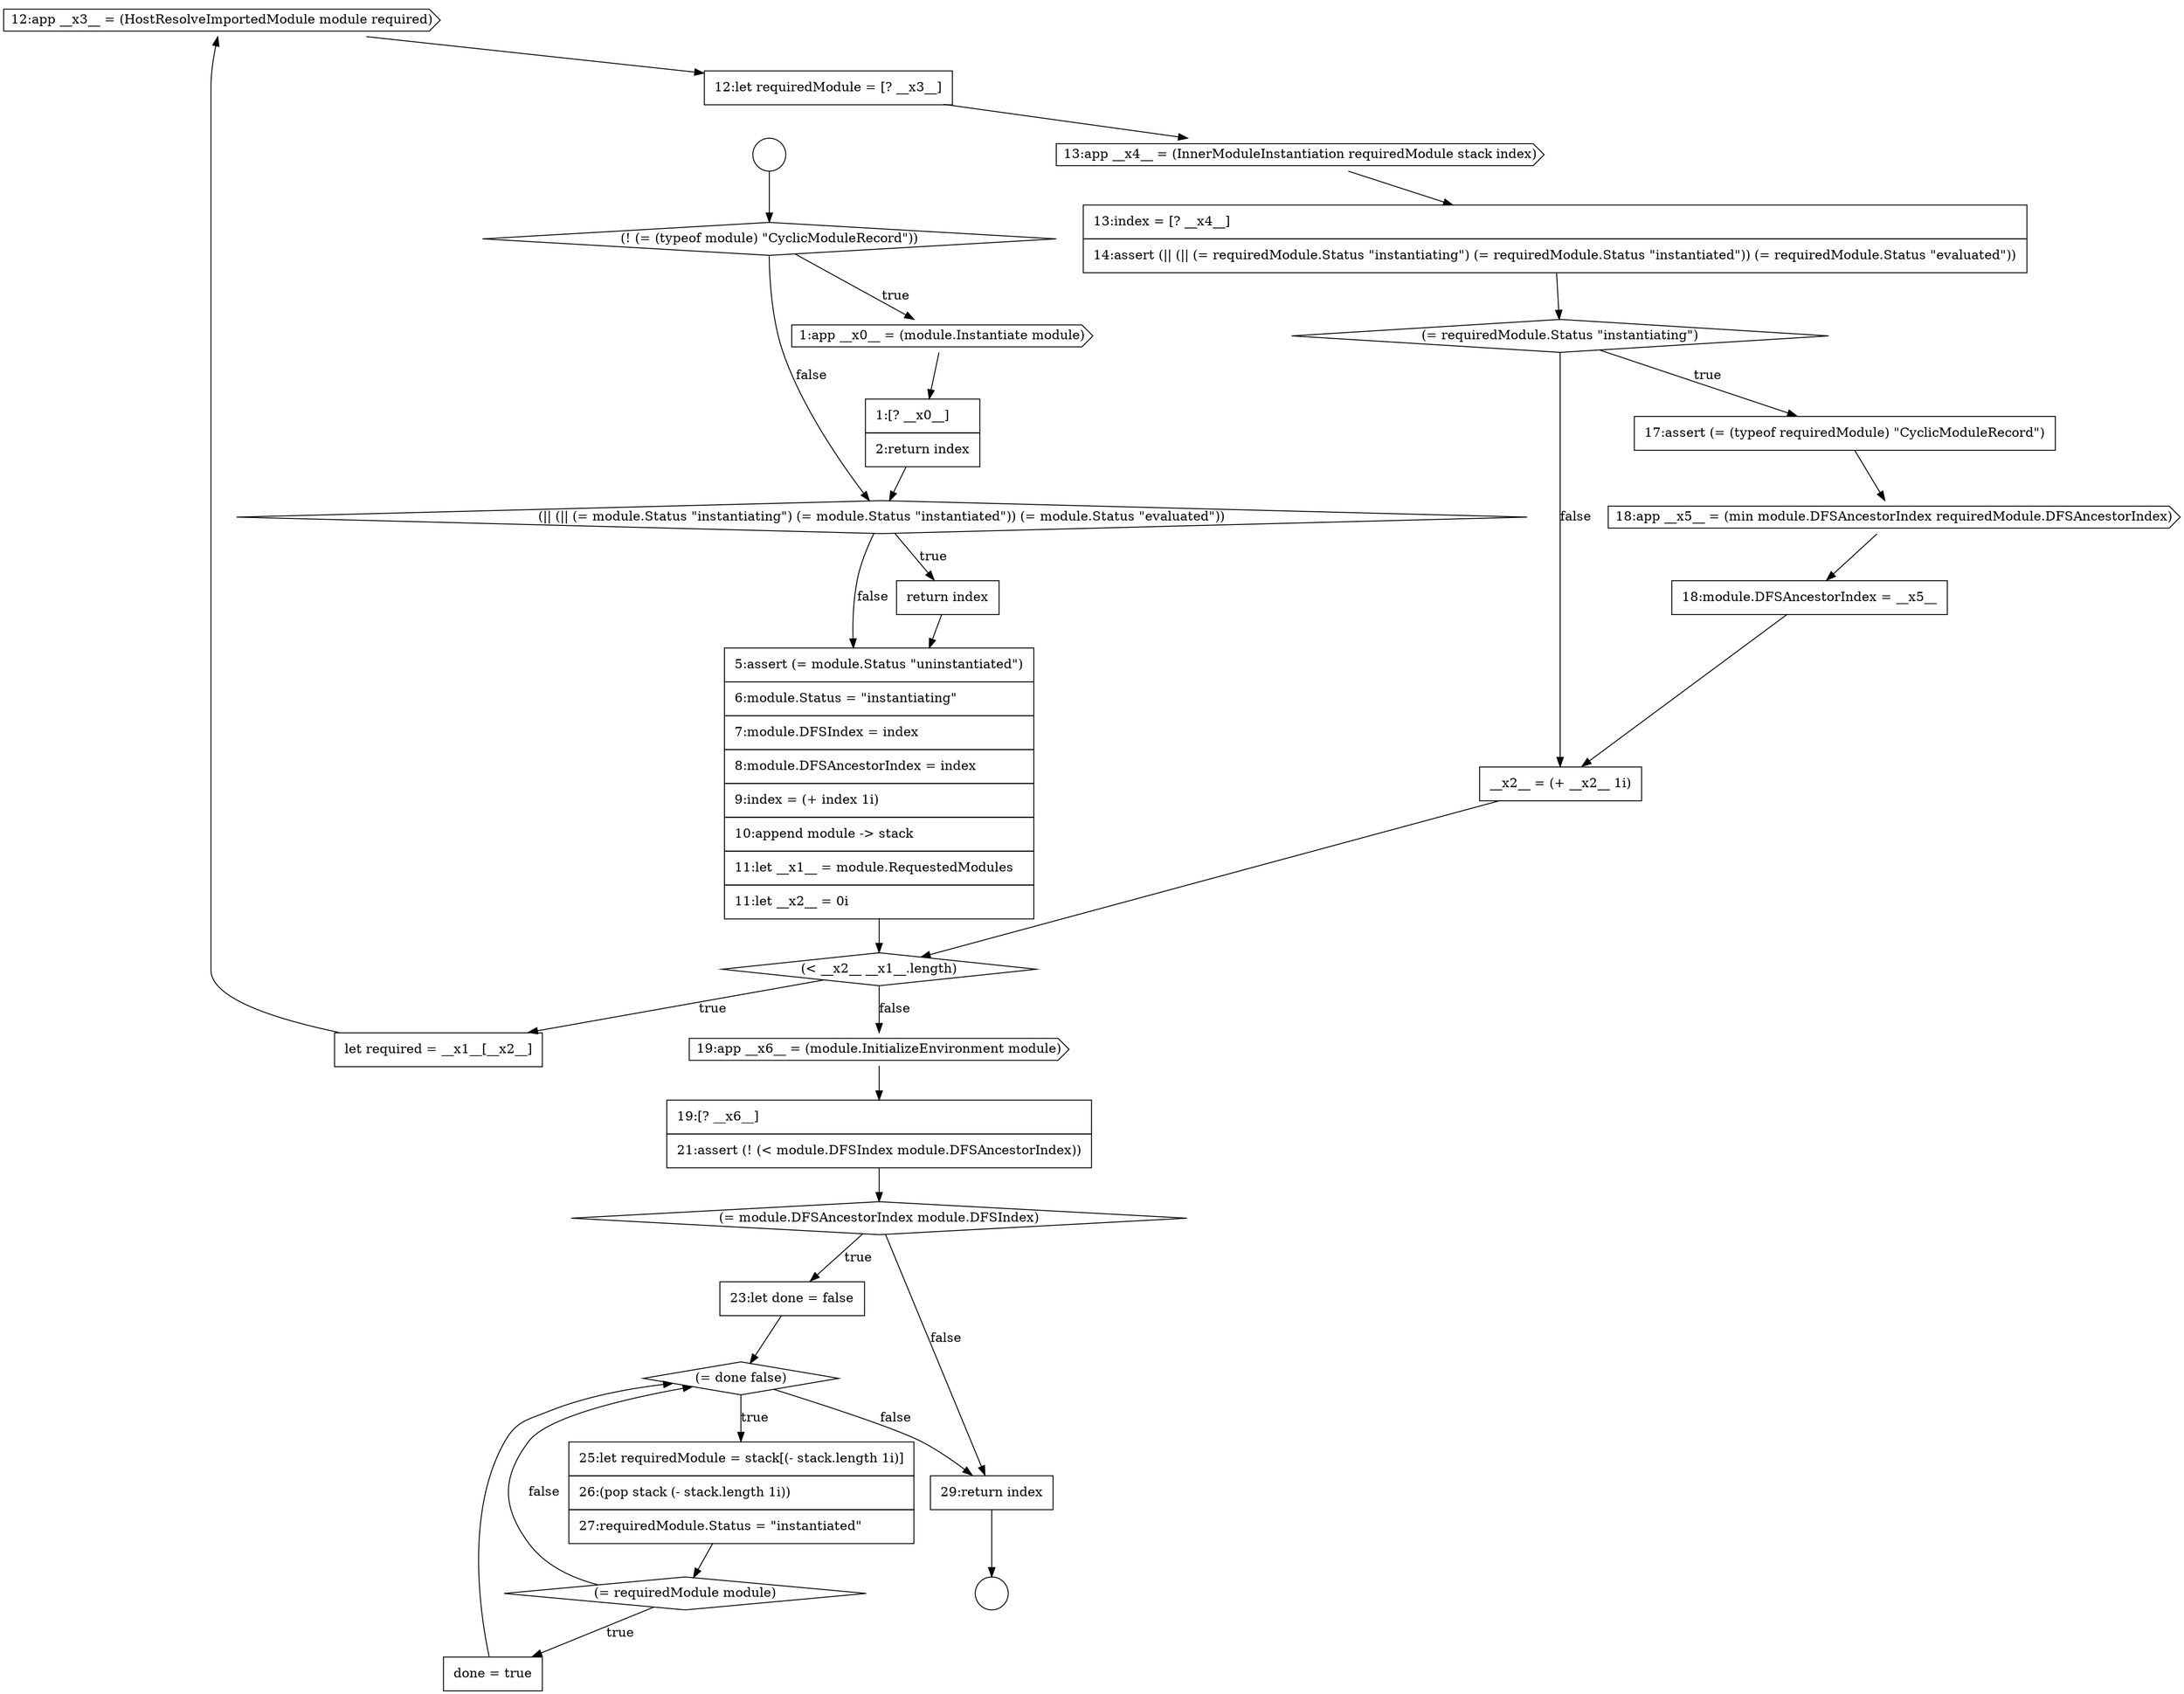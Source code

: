 digraph {
  node10542 [shape=cds, label=<<font color="black">12:app __x3__ = (HostResolveImportedModule module required)</font>> color="black" fillcolor="white" style=filled]
  node10548 [shape=cds, label=<<font color="black">18:app __x5__ = (min module.DFSAncestorIndex requiredModule.DFSAncestorIndex)</font>> color="black" fillcolor="white" style=filled]
  node10543 [shape=none, margin=0, label=<<font color="black">
    <table border="0" cellborder="1" cellspacing="0" cellpadding="10">
      <tr><td align="left">12:let requiredModule = [? __x3__]</td></tr>
    </table>
  </font>> color="black" fillcolor="white" style=filled]
  node10539 [shape=none, margin=0, label=<<font color="black">
    <table border="0" cellborder="1" cellspacing="0" cellpadding="10">
      <tr><td align="left">5:assert (= module.Status &quot;uninstantiated&quot;)</td></tr>
      <tr><td align="left">6:module.Status = &quot;instantiating&quot;</td></tr>
      <tr><td align="left">7:module.DFSIndex = index</td></tr>
      <tr><td align="left">8:module.DFSAncestorIndex = index</td></tr>
      <tr><td align="left">9:index = (+ index 1i)</td></tr>
      <tr><td align="left">10:append module -&gt; stack</td></tr>
      <tr><td align="left">11:let __x1__ = module.RequestedModules</td></tr>
      <tr><td align="left">11:let __x2__ = 0i</td></tr>
    </table>
  </font>> color="black" fillcolor="white" style=filled]
  node10556 [shape=none, margin=0, label=<<font color="black">
    <table border="0" cellborder="1" cellspacing="0" cellpadding="10">
      <tr><td align="left">25:let requiredModule = stack[(- stack.length 1i)]</td></tr>
      <tr><td align="left">26:(pop stack (- stack.length 1i))</td></tr>
      <tr><td align="left">27:requiredModule.Status = &quot;instantiated&quot;</td></tr>
    </table>
  </font>> color="black" fillcolor="white" style=filled]
  node10532 [shape=circle label=" " color="black" fillcolor="white" style=filled]
  node10541 [shape=none, margin=0, label=<<font color="black">
    <table border="0" cellborder="1" cellspacing="0" cellpadding="10">
      <tr><td align="left">let required = __x1__[__x2__]</td></tr>
    </table>
  </font>> color="black" fillcolor="white" style=filled]
  node10546 [shape=diamond, label=<<font color="black">(= requiredModule.Status &quot;instantiating&quot;)</font>> color="black" fillcolor="white" style=filled]
  node10537 [shape=diamond, label=<<font color="black">(|| (|| (= module.Status &quot;instantiating&quot;) (= module.Status &quot;instantiated&quot;)) (= module.Status &quot;evaluated&quot;))</font>> color="black" fillcolor="white" style=filled]
  node10545 [shape=none, margin=0, label=<<font color="black">
    <table border="0" cellborder="1" cellspacing="0" cellpadding="10">
      <tr><td align="left">13:index = [? __x4__]</td></tr>
      <tr><td align="left">14:assert (|| (|| (= requiredModule.Status &quot;instantiating&quot;) (= requiredModule.Status &quot;instantiated&quot;)) (= requiredModule.Status &quot;evaluated&quot;))</td></tr>
    </table>
  </font>> color="black" fillcolor="white" style=filled]
  node10559 [shape=none, margin=0, label=<<font color="black">
    <table border="0" cellborder="1" cellspacing="0" cellpadding="10">
      <tr><td align="left">29:return index</td></tr>
    </table>
  </font>> color="black" fillcolor="white" style=filled]
  node10534 [shape=diamond, label=<<font color="black">(! (= (typeof module) &quot;CyclicModuleRecord&quot;))</font>> color="black" fillcolor="white" style=filled]
  node10555 [shape=diamond, label=<<font color="black">(= done false)</font>> color="black" fillcolor="white" style=filled]
  node10551 [shape=cds, label=<<font color="black">19:app __x6__ = (module.InitializeEnvironment module)</font>> color="black" fillcolor="white" style=filled]
  node10538 [shape=none, margin=0, label=<<font color="black">
    <table border="0" cellborder="1" cellspacing="0" cellpadding="10">
      <tr><td align="left">return index</td></tr>
    </table>
  </font>> color="black" fillcolor="white" style=filled]
  node10533 [shape=circle label=" " color="black" fillcolor="white" style=filled]
  node10550 [shape=none, margin=0, label=<<font color="black">
    <table border="0" cellborder="1" cellspacing="0" cellpadding="10">
      <tr><td align="left">__x2__ = (+ __x2__ 1i)</td></tr>
    </table>
  </font>> color="black" fillcolor="white" style=filled]
  node10547 [shape=none, margin=0, label=<<font color="black">
    <table border="0" cellborder="1" cellspacing="0" cellpadding="10">
      <tr><td align="left">17:assert (= (typeof requiredModule) &quot;CyclicModuleRecord&quot;)</td></tr>
    </table>
  </font>> color="black" fillcolor="white" style=filled]
  node10557 [shape=diamond, label=<<font color="black">(= requiredModule module)</font>> color="black" fillcolor="white" style=filled]
  node10549 [shape=none, margin=0, label=<<font color="black">
    <table border="0" cellborder="1" cellspacing="0" cellpadding="10">
      <tr><td align="left">18:module.DFSAncestorIndex = __x5__</td></tr>
    </table>
  </font>> color="black" fillcolor="white" style=filled]
  node10544 [shape=cds, label=<<font color="black">13:app __x4__ = (InnerModuleInstantiation requiredModule stack index)</font>> color="black" fillcolor="white" style=filled]
  node10540 [shape=diamond, label=<<font color="black">(&lt; __x2__ __x1__.length)</font>> color="black" fillcolor="white" style=filled]
  node10553 [shape=diamond, label=<<font color="black">(= module.DFSAncestorIndex module.DFSIndex)</font>> color="black" fillcolor="white" style=filled]
  node10536 [shape=none, margin=0, label=<<font color="black">
    <table border="0" cellborder="1" cellspacing="0" cellpadding="10">
      <tr><td align="left">1:[? __x0__]</td></tr>
      <tr><td align="left">2:return index</td></tr>
    </table>
  </font>> color="black" fillcolor="white" style=filled]
  node10558 [shape=none, margin=0, label=<<font color="black">
    <table border="0" cellborder="1" cellspacing="0" cellpadding="10">
      <tr><td align="left">done = true</td></tr>
    </table>
  </font>> color="black" fillcolor="white" style=filled]
  node10554 [shape=none, margin=0, label=<<font color="black">
    <table border="0" cellborder="1" cellspacing="0" cellpadding="10">
      <tr><td align="left">23:let done = false</td></tr>
    </table>
  </font>> color="black" fillcolor="white" style=filled]
  node10535 [shape=cds, label=<<font color="black">1:app __x0__ = (module.Instantiate module)</font>> color="black" fillcolor="white" style=filled]
  node10552 [shape=none, margin=0, label=<<font color="black">
    <table border="0" cellborder="1" cellspacing="0" cellpadding="10">
      <tr><td align="left">19:[? __x6__]</td></tr>
      <tr><td align="left">21:assert (! (&lt; module.DFSIndex module.DFSAncestorIndex))</td></tr>
    </table>
  </font>> color="black" fillcolor="white" style=filled]
  node10539 -> node10540 [ color="black"]
  node10548 -> node10549 [ color="black"]
  node10540 -> node10541 [label=<<font color="black">true</font>> color="black"]
  node10540 -> node10551 [label=<<font color="black">false</font>> color="black"]
  node10553 -> node10554 [label=<<font color="black">true</font>> color="black"]
  node10553 -> node10559 [label=<<font color="black">false</font>> color="black"]
  node10554 -> node10555 [ color="black"]
  node10550 -> node10540 [ color="black"]
  node10537 -> node10538 [label=<<font color="black">true</font>> color="black"]
  node10537 -> node10539 [label=<<font color="black">false</font>> color="black"]
  node10556 -> node10557 [ color="black"]
  node10551 -> node10552 [ color="black"]
  node10547 -> node10548 [ color="black"]
  node10545 -> node10546 [ color="black"]
  node10532 -> node10534 [ color="black"]
  node10544 -> node10545 [ color="black"]
  node10536 -> node10537 [ color="black"]
  node10543 -> node10544 [ color="black"]
  node10559 -> node10533 [ color="black"]
  node10541 -> node10542 [ color="black"]
  node10558 -> node10555 [ color="black"]
  node10552 -> node10553 [ color="black"]
  node10549 -> node10550 [ color="black"]
  node10542 -> node10543 [ color="black"]
  node10557 -> node10558 [label=<<font color="black">true</font>> color="black"]
  node10557 -> node10555 [label=<<font color="black">false</font>> color="black"]
  node10535 -> node10536 [ color="black"]
  node10538 -> node10539 [ color="black"]
  node10546 -> node10547 [label=<<font color="black">true</font>> color="black"]
  node10546 -> node10550 [label=<<font color="black">false</font>> color="black"]
  node10555 -> node10556 [label=<<font color="black">true</font>> color="black"]
  node10555 -> node10559 [label=<<font color="black">false</font>> color="black"]
  node10534 -> node10535 [label=<<font color="black">true</font>> color="black"]
  node10534 -> node10537 [label=<<font color="black">false</font>> color="black"]
}
